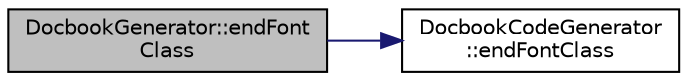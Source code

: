digraph "DocbookGenerator::endFontClass"
{
 // LATEX_PDF_SIZE
  edge [fontname="Helvetica",fontsize="10",labelfontname="Helvetica",labelfontsize="10"];
  node [fontname="Helvetica",fontsize="10",shape=record];
  rankdir="LR";
  Node1 [label="DocbookGenerator::endFont\lClass",height=0.2,width=0.4,color="black", fillcolor="grey75", style="filled", fontcolor="black",tooltip=" "];
  Node1 -> Node2 [color="midnightblue",fontsize="10",style="solid",fontname="Helvetica"];
  Node2 [label="DocbookCodeGenerator\l::endFontClass",height=0.2,width=0.4,color="black", fillcolor="white", style="filled",URL="$classDocbookCodeGenerator.html#a06537ef3f7d9c2cb4b9b0293f43d9151",tooltip=" "];
}
